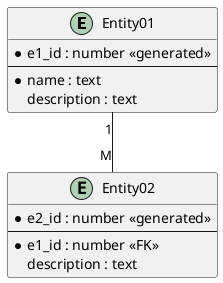@startuml
entity "Entity01" as e01{
    *e1_id : number <<generated>>
    --
    *name : text
    description : text
}

entity "Entity02" as e02{
    *e2_id : number <<generated>>
    --
    *e1_id : number <<FK>>
    description : text
}

e01 "1"--"M"e02

@enduml